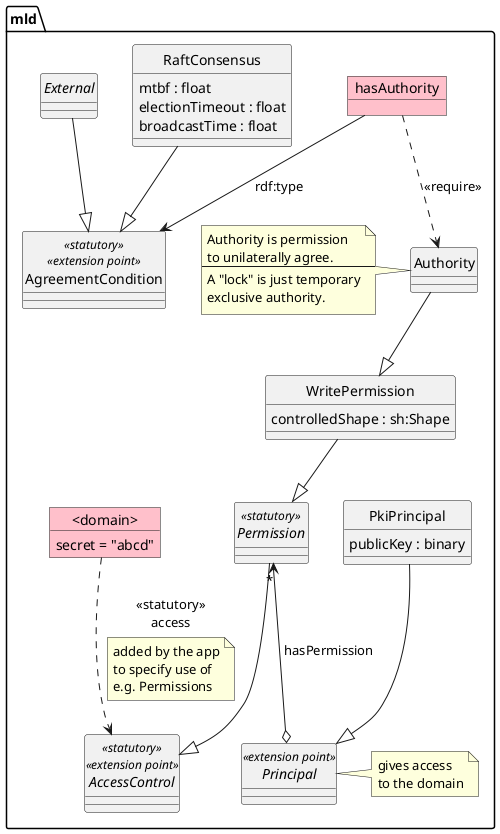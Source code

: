 @startuml
'https://plantuml.com/object-diagram
hide circle

skinparam object {
  BackgroundColor Pink
}

package mld {

class AgreementCondition <<statutory>> <<extension point>>

abstract class Principal <<extension point>>
note right
gives access
to the domain
end note
class PkiPrincipal {
  publicKey : binary
}
PkiPrincipal --|> Principal

class Authority
note left
Authority is permission
to unilaterally agree.
---
A "lock" is just temporary
exclusive authority.
end note
object hasAuthority
hasAuthority --> AgreementCondition : rdf:type
hasAuthority ..> Authority : <<require>>
Permission "*" <--o Principal : hasPermission

abstract class Permission <<statutory>>
Permission --|> AccessControl

class WritePermission {
  controlledShape : sh:Shape
}
Authority --|> WritePermission
WritePermission --|> Permission

class RaftConsensus {
  mtbf : float
  electionTimeout : float
  broadcastTime : float
}
RaftConsensus --|> AgreementCondition

abstract class External
External --|> AgreementCondition

object "<domain>" as domain {
  secret = "abcd"
}

abstract class AccessControl <<statutory>> <<extension point>>
domain ..> AccessControl : <<statutory>>\naccess
note on link
added by the app
to specify use of
e.g. Permissions
end note

}
@enduml
